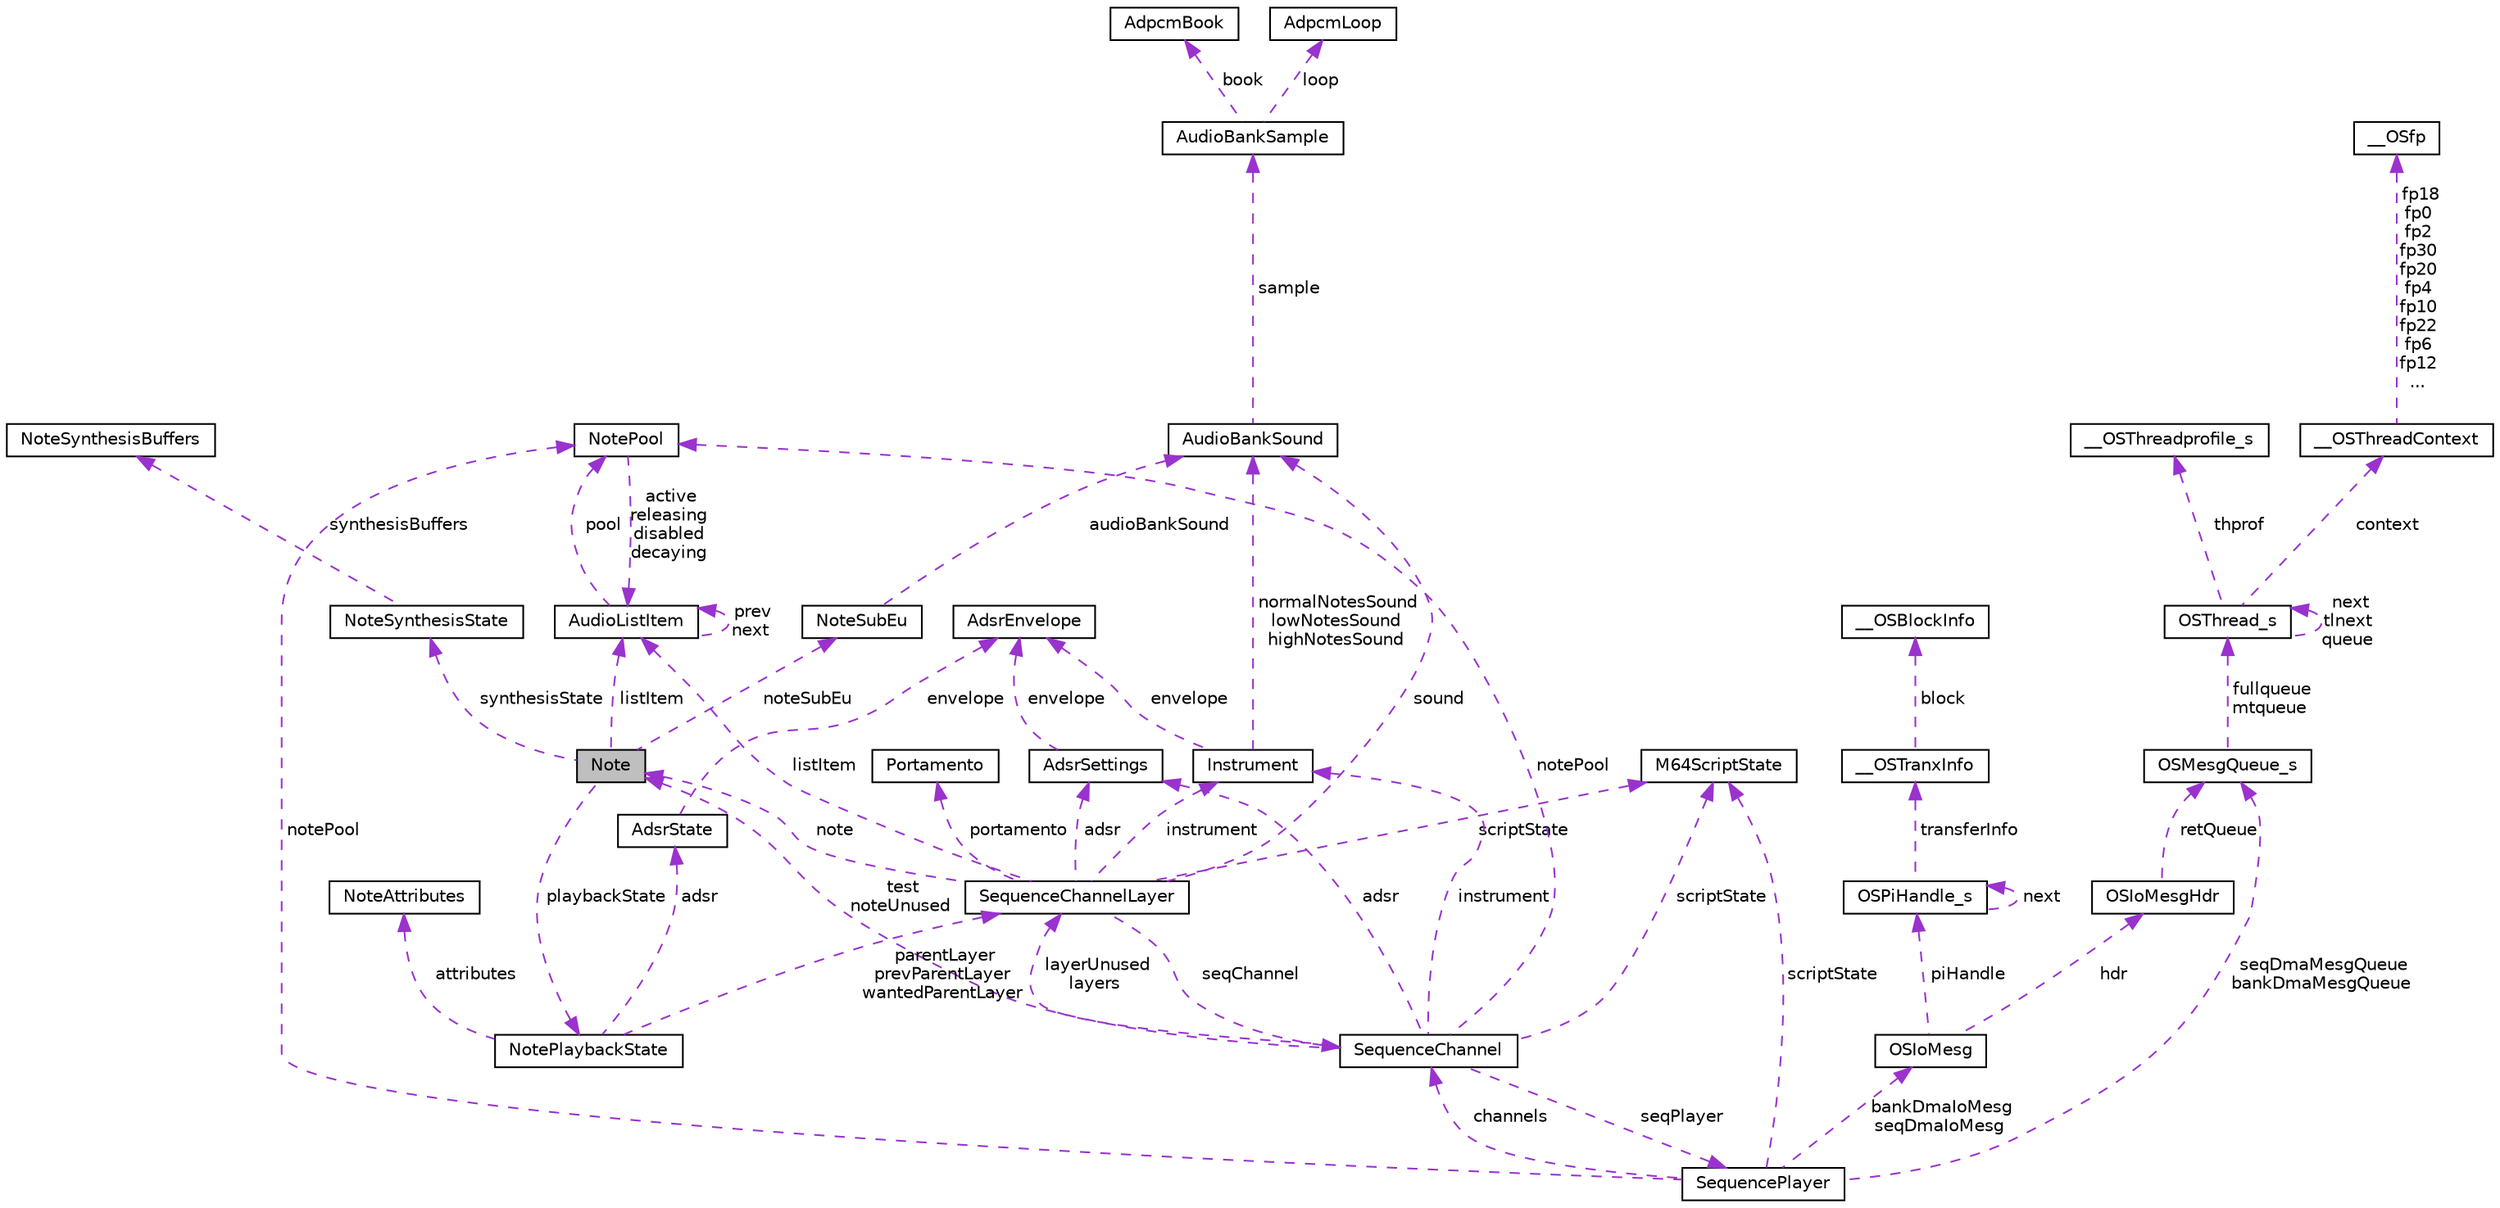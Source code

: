 digraph "Note"
{
 // LATEX_PDF_SIZE
  edge [fontname="Helvetica",fontsize="10",labelfontname="Helvetica",labelfontsize="10"];
  node [fontname="Helvetica",fontsize="10",shape=record];
  Node1 [label="Note",height=0.2,width=0.4,color="black", fillcolor="grey75", style="filled", fontcolor="black",tooltip=" "];
  Node2 -> Node1 [dir="back",color="darkorchid3",fontsize="10",style="dashed",label=" synthesisState" ,fontname="Helvetica"];
  Node2 [label="NoteSynthesisState",height=0.2,width=0.4,color="black", fillcolor="white", style="filled",URL="$d1/d71/structNoteSynthesisState.html",tooltip=" "];
  Node3 -> Node2 [dir="back",color="darkorchid3",fontsize="10",style="dashed",label=" synthesisBuffers" ,fontname="Helvetica"];
  Node3 [label="NoteSynthesisBuffers",height=0.2,width=0.4,color="black", fillcolor="white", style="filled",URL="$d2/d02/structNoteSynthesisBuffers.html",tooltip=" "];
  Node4 -> Node1 [dir="back",color="darkorchid3",fontsize="10",style="dashed",label=" playbackState" ,fontname="Helvetica"];
  Node4 [label="NotePlaybackState",height=0.2,width=0.4,color="black", fillcolor="white", style="filled",URL="$dc/d74/structNotePlaybackState.html",tooltip=" "];
  Node5 -> Node4 [dir="back",color="darkorchid3",fontsize="10",style="dashed",label=" adsr" ,fontname="Helvetica"];
  Node5 [label="AdsrState",height=0.2,width=0.4,color="black", fillcolor="white", style="filled",URL="$dd/d3c/structAdsrState.html",tooltip=" "];
  Node6 -> Node5 [dir="back",color="darkorchid3",fontsize="10",style="dashed",label=" envelope" ,fontname="Helvetica"];
  Node6 [label="AdsrEnvelope",height=0.2,width=0.4,color="black", fillcolor="white", style="filled",URL="$dd/d28/structAdsrEnvelope.html",tooltip=" "];
  Node7 -> Node4 [dir="back",color="darkorchid3",fontsize="10",style="dashed",label=" parentLayer\nprevParentLayer\nwantedParentLayer" ,fontname="Helvetica"];
  Node7 [label="SequenceChannelLayer",height=0.2,width=0.4,color="black", fillcolor="white", style="filled",URL="$d0/db5/structSequenceChannelLayer.html",tooltip=" "];
  Node8 -> Node7 [dir="back",color="darkorchid3",fontsize="10",style="dashed",label=" sound" ,fontname="Helvetica"];
  Node8 [label="AudioBankSound",height=0.2,width=0.4,color="black", fillcolor="white", style="filled",URL="$d5/df4/structAudioBankSound.html",tooltip=" "];
  Node9 -> Node8 [dir="back",color="darkorchid3",fontsize="10",style="dashed",label=" sample" ,fontname="Helvetica"];
  Node9 [label="AudioBankSample",height=0.2,width=0.4,color="black", fillcolor="white", style="filled",URL="$d3/d6b/structAudioBankSample.html",tooltip=" "];
  Node10 -> Node9 [dir="back",color="darkorchid3",fontsize="10",style="dashed",label=" book" ,fontname="Helvetica"];
  Node10 [label="AdpcmBook",height=0.2,width=0.4,color="black", fillcolor="white", style="filled",URL="$d4/dc1/structAdpcmBook.html",tooltip=" "];
  Node11 -> Node9 [dir="back",color="darkorchid3",fontsize="10",style="dashed",label=" loop" ,fontname="Helvetica"];
  Node11 [label="AdpcmLoop",height=0.2,width=0.4,color="black", fillcolor="white", style="filled",URL="$de/d63/structAdpcmLoop.html",tooltip=" "];
  Node12 -> Node7 [dir="back",color="darkorchid3",fontsize="10",style="dashed",label=" scriptState" ,fontname="Helvetica"];
  Node12 [label="M64ScriptState",height=0.2,width=0.4,color="black", fillcolor="white", style="filled",URL="$d2/dbe/structM64ScriptState.html",tooltip=" "];
  Node13 -> Node7 [dir="back",color="darkorchid3",fontsize="10",style="dashed",label=" instrument" ,fontname="Helvetica"];
  Node13 [label="Instrument",height=0.2,width=0.4,color="black", fillcolor="white", style="filled",URL="$d7/da0/structInstrument.html",tooltip=" "];
  Node8 -> Node13 [dir="back",color="darkorchid3",fontsize="10",style="dashed",label=" normalNotesSound\nlowNotesSound\nhighNotesSound" ,fontname="Helvetica"];
  Node6 -> Node13 [dir="back",color="darkorchid3",fontsize="10",style="dashed",label=" envelope" ,fontname="Helvetica"];
  Node1 -> Node7 [dir="back",color="darkorchid3",fontsize="10",style="dashed",label=" note" ,fontname="Helvetica"];
  Node14 -> Node7 [dir="back",color="darkorchid3",fontsize="10",style="dashed",label=" seqChannel" ,fontname="Helvetica"];
  Node14 [label="SequenceChannel",height=0.2,width=0.4,color="black", fillcolor="white", style="filled",URL="$d5/d58/structSequenceChannel.html",tooltip=" "];
  Node15 -> Node14 [dir="back",color="darkorchid3",fontsize="10",style="dashed",label=" seqPlayer" ,fontname="Helvetica"];
  Node15 [label="SequencePlayer",height=0.2,width=0.4,color="black", fillcolor="white", style="filled",URL="$d9/dde/structSequencePlayer.html",tooltip=" "];
  Node12 -> Node15 [dir="back",color="darkorchid3",fontsize="10",style="dashed",label=" scriptState" ,fontname="Helvetica"];
  Node14 -> Node15 [dir="back",color="darkorchid3",fontsize="10",style="dashed",label=" channels" ,fontname="Helvetica"];
  Node16 -> Node15 [dir="back",color="darkorchid3",fontsize="10",style="dashed",label=" seqDmaMesgQueue\nbankDmaMesgQueue" ,fontname="Helvetica"];
  Node16 [label="OSMesgQueue_s",height=0.2,width=0.4,color="black", fillcolor="white", style="filled",URL="$dc/d50/structOSMesgQueue__s.html",tooltip=" "];
  Node17 -> Node16 [dir="back",color="darkorchid3",fontsize="10",style="dashed",label=" fullqueue\nmtqueue" ,fontname="Helvetica"];
  Node17 [label="OSThread_s",height=0.2,width=0.4,color="black", fillcolor="white", style="filled",URL="$da/dec/structOSThread__s.html",tooltip=" "];
  Node18 -> Node17 [dir="back",color="darkorchid3",fontsize="10",style="dashed",label=" thprof" ,fontname="Helvetica"];
  Node18 [label="__OSThreadprofile_s",height=0.2,width=0.4,color="black", fillcolor="white", style="filled",URL="$dc/d70/struct____OSThreadprofile__s.html",tooltip=" "];
  Node17 -> Node17 [dir="back",color="darkorchid3",fontsize="10",style="dashed",label=" next\ntlnext\nqueue" ,fontname="Helvetica"];
  Node19 -> Node17 [dir="back",color="darkorchid3",fontsize="10",style="dashed",label=" context" ,fontname="Helvetica"];
  Node19 [label="__OSThreadContext",height=0.2,width=0.4,color="black", fillcolor="white", style="filled",URL="$d9/dec/struct____OSThreadContext.html",tooltip=" "];
  Node20 -> Node19 [dir="back",color="darkorchid3",fontsize="10",style="dashed",label=" fp18\nfp0\nfp2\nfp30\nfp20\nfp4\nfp10\nfp22\nfp6\nfp12\n..." ,fontname="Helvetica"];
  Node20 [label="__OSfp",height=0.2,width=0.4,color="black", fillcolor="white", style="filled",URL="$d0/d5b/union____OSfp.html",tooltip=" "];
  Node21 -> Node15 [dir="back",color="darkorchid3",fontsize="10",style="dashed",label=" bankDmaIoMesg\nseqDmaIoMesg" ,fontname="Helvetica"];
  Node21 [label="OSIoMesg",height=0.2,width=0.4,color="black", fillcolor="white", style="filled",URL="$d8/d97/structOSIoMesg.html",tooltip=" "];
  Node22 -> Node21 [dir="back",color="darkorchid3",fontsize="10",style="dashed",label=" piHandle" ,fontname="Helvetica"];
  Node22 [label="OSPiHandle_s",height=0.2,width=0.4,color="black", fillcolor="white", style="filled",URL="$d8/deb/structOSPiHandle__s.html",tooltip=" "];
  Node22 -> Node22 [dir="back",color="darkorchid3",fontsize="10",style="dashed",label=" next" ,fontname="Helvetica"];
  Node23 -> Node22 [dir="back",color="darkorchid3",fontsize="10",style="dashed",label=" transferInfo" ,fontname="Helvetica"];
  Node23 [label="__OSTranxInfo",height=0.2,width=0.4,color="black", fillcolor="white", style="filled",URL="$d2/d2e/struct____OSTranxInfo.html",tooltip=" "];
  Node24 -> Node23 [dir="back",color="darkorchid3",fontsize="10",style="dashed",label=" block" ,fontname="Helvetica"];
  Node24 [label="__OSBlockInfo",height=0.2,width=0.4,color="black", fillcolor="white", style="filled",URL="$df/df5/struct____OSBlockInfo.html",tooltip=" "];
  Node25 -> Node21 [dir="back",color="darkorchid3",fontsize="10",style="dashed",label=" hdr" ,fontname="Helvetica"];
  Node25 [label="OSIoMesgHdr",height=0.2,width=0.4,color="black", fillcolor="white", style="filled",URL="$dc/d69/structOSIoMesgHdr.html",tooltip=" "];
  Node16 -> Node25 [dir="back",color="darkorchid3",fontsize="10",style="dashed",label=" retQueue" ,fontname="Helvetica"];
  Node26 -> Node15 [dir="back",color="darkorchid3",fontsize="10",style="dashed",label=" notePool" ,fontname="Helvetica"];
  Node26 [label="NotePool",height=0.2,width=0.4,color="black", fillcolor="white", style="filled",URL="$d6/daf/structNotePool.html",tooltip=" "];
  Node27 -> Node26 [dir="back",color="darkorchid3",fontsize="10",style="dashed",label=" active\nreleasing\ndisabled\ndecaying" ,fontname="Helvetica"];
  Node27 [label="AudioListItem",height=0.2,width=0.4,color="black", fillcolor="white", style="filled",URL="$d5/ddf/structAudioListItem.html",tooltip=" "];
  Node27 -> Node27 [dir="back",color="darkorchid3",fontsize="10",style="dashed",label=" prev\nnext" ,fontname="Helvetica"];
  Node26 -> Node27 [dir="back",color="darkorchid3",fontsize="10",style="dashed",label=" pool" ,fontname="Helvetica"];
  Node12 -> Node14 [dir="back",color="darkorchid3",fontsize="10",style="dashed",label=" scriptState" ,fontname="Helvetica"];
  Node13 -> Node14 [dir="back",color="darkorchid3",fontsize="10",style="dashed",label=" instrument" ,fontname="Helvetica"];
  Node1 -> Node14 [dir="back",color="darkorchid3",fontsize="10",style="dashed",label=" test\nnoteUnused" ,fontname="Helvetica"];
  Node7 -> Node14 [dir="back",color="darkorchid3",fontsize="10",style="dashed",label=" layerUnused\nlayers" ,fontname="Helvetica"];
  Node28 -> Node14 [dir="back",color="darkorchid3",fontsize="10",style="dashed",label=" adsr" ,fontname="Helvetica"];
  Node28 [label="AdsrSettings",height=0.2,width=0.4,color="black", fillcolor="white", style="filled",URL="$d3/dcc/structAdsrSettings.html",tooltip=" "];
  Node6 -> Node28 [dir="back",color="darkorchid3",fontsize="10",style="dashed",label=" envelope" ,fontname="Helvetica"];
  Node26 -> Node14 [dir="back",color="darkorchid3",fontsize="10",style="dashed",label=" notePool" ,fontname="Helvetica"];
  Node28 -> Node7 [dir="back",color="darkorchid3",fontsize="10",style="dashed",label=" adsr" ,fontname="Helvetica"];
  Node27 -> Node7 [dir="back",color="darkorchid3",fontsize="10",style="dashed",label=" listItem" ,fontname="Helvetica"];
  Node29 -> Node7 [dir="back",color="darkorchid3",fontsize="10",style="dashed",label=" portamento" ,fontname="Helvetica"];
  Node29 [label="Portamento",height=0.2,width=0.4,color="black", fillcolor="white", style="filled",URL="$d4/d18/structPortamento.html",tooltip=" "];
  Node30 -> Node4 [dir="back",color="darkorchid3",fontsize="10",style="dashed",label=" attributes" ,fontname="Helvetica"];
  Node30 [label="NoteAttributes",height=0.2,width=0.4,color="black", fillcolor="white", style="filled",URL="$db/d43/structNoteAttributes.html",tooltip=" "];
  Node27 -> Node1 [dir="back",color="darkorchid3",fontsize="10",style="dashed",label=" listItem" ,fontname="Helvetica"];
  Node31 -> Node1 [dir="back",color="darkorchid3",fontsize="10",style="dashed",label=" noteSubEu" ,fontname="Helvetica"];
  Node31 [label="NoteSubEu",height=0.2,width=0.4,color="black", fillcolor="white", style="filled",URL="$d9/d16/structNoteSubEu.html",tooltip=" "];
  Node8 -> Node31 [dir="back",color="darkorchid3",fontsize="10",style="dashed",label=" audioBankSound" ,fontname="Helvetica"];
}
